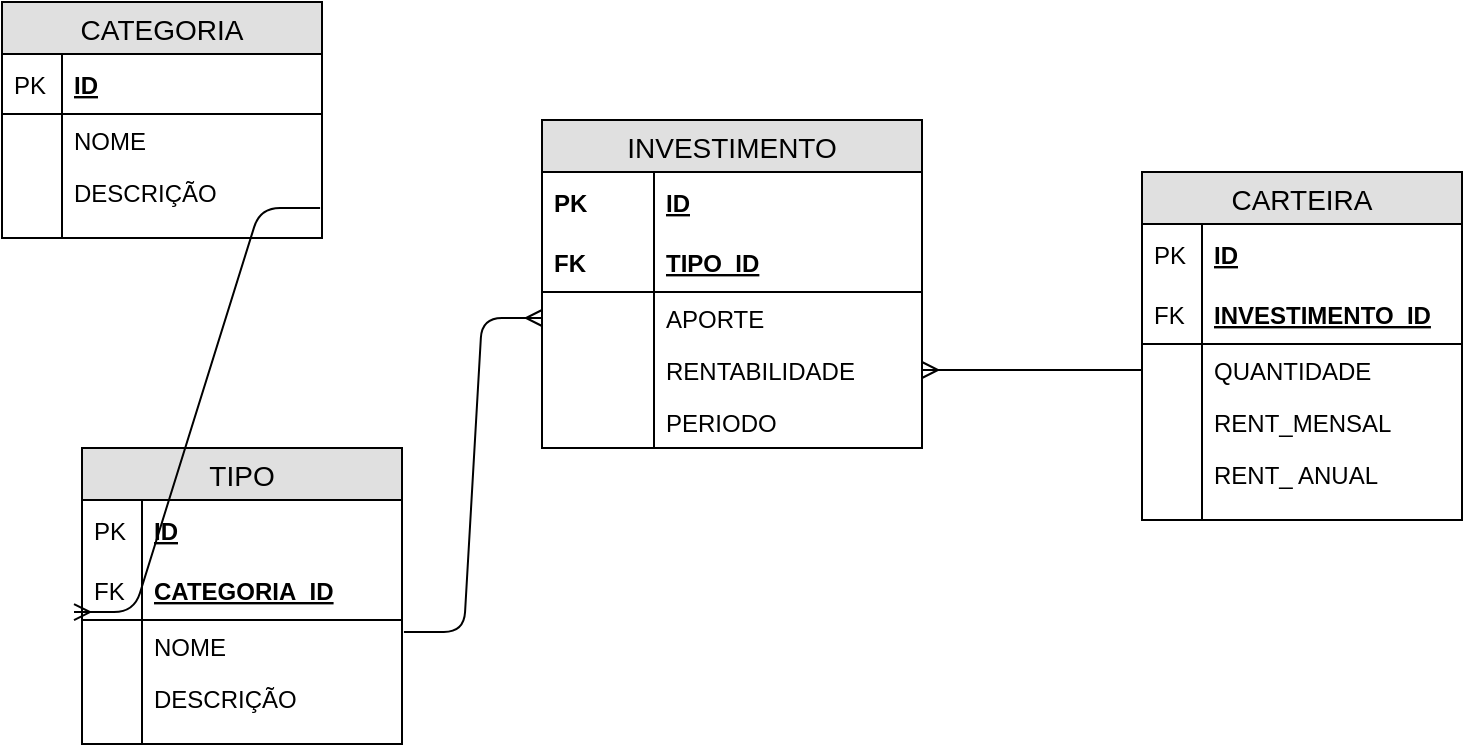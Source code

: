 <mxfile version="12.1.0" type="device" pages="1"><diagram id="bhbD6gBl80s8ff74wEyf" name="Page-1"><mxGraphModel dx="1088" dy="600" grid="1" gridSize="10" guides="1" tooltips="1" connect="1" arrows="1" fold="1" page="1" pageScale="1" pageWidth="827" pageHeight="1169" math="0" shadow="0"><root><mxCell id="0"/><mxCell id="1" parent="0"/><mxCell id="aqWYuEjAw3EtP7QlVH---1" value="CATEGORIA" style="swimlane;fontStyle=0;childLayout=stackLayout;horizontal=1;startSize=26;fillColor=#e0e0e0;horizontalStack=0;resizeParent=1;resizeParentMax=0;resizeLast=0;collapsible=1;marginBottom=0;swimlaneFillColor=#ffffff;align=center;fontSize=14;" vertex="1" parent="1"><mxGeometry x="20" y="30" width="160" height="118" as="geometry"/></mxCell><mxCell id="aqWYuEjAw3EtP7QlVH---2" value="ID" style="shape=partialRectangle;top=0;left=0;right=0;bottom=1;align=left;verticalAlign=middle;fillColor=none;spacingLeft=34;spacingRight=4;overflow=hidden;rotatable=0;points=[[0,0.5],[1,0.5]];portConstraint=eastwest;dropTarget=0;fontStyle=5;fontSize=12;" vertex="1" parent="aqWYuEjAw3EtP7QlVH---1"><mxGeometry y="26" width="160" height="30" as="geometry"/></mxCell><mxCell id="aqWYuEjAw3EtP7QlVH---3" value="PK" style="shape=partialRectangle;top=0;left=0;bottom=0;fillColor=none;align=left;verticalAlign=middle;spacingLeft=4;spacingRight=4;overflow=hidden;rotatable=0;points=[];portConstraint=eastwest;part=1;fontSize=12;" vertex="1" connectable="0" parent="aqWYuEjAw3EtP7QlVH---2"><mxGeometry width="30" height="30" as="geometry"/></mxCell><mxCell id="aqWYuEjAw3EtP7QlVH---4" value="NOME" style="shape=partialRectangle;top=0;left=0;right=0;bottom=0;align=left;verticalAlign=top;fillColor=none;spacingLeft=34;spacingRight=4;overflow=hidden;rotatable=0;points=[[0,0.5],[1,0.5]];portConstraint=eastwest;dropTarget=0;fontSize=12;" vertex="1" parent="aqWYuEjAw3EtP7QlVH---1"><mxGeometry y="56" width="160" height="26" as="geometry"/></mxCell><mxCell id="aqWYuEjAw3EtP7QlVH---5" value="" style="shape=partialRectangle;top=0;left=0;bottom=0;fillColor=none;align=left;verticalAlign=top;spacingLeft=4;spacingRight=4;overflow=hidden;rotatable=0;points=[];portConstraint=eastwest;part=1;fontSize=12;" vertex="1" connectable="0" parent="aqWYuEjAw3EtP7QlVH---4"><mxGeometry width="30" height="26" as="geometry"/></mxCell><mxCell id="aqWYuEjAw3EtP7QlVH---6" value="DESCRIÇÃO" style="shape=partialRectangle;top=0;left=0;right=0;bottom=0;align=left;verticalAlign=top;fillColor=none;spacingLeft=34;spacingRight=4;overflow=hidden;rotatable=0;points=[[0,0.5],[1,0.5]];portConstraint=eastwest;dropTarget=0;fontSize=12;" vertex="1" parent="aqWYuEjAw3EtP7QlVH---1"><mxGeometry y="82" width="160" height="26" as="geometry"/></mxCell><mxCell id="aqWYuEjAw3EtP7QlVH---7" value="" style="shape=partialRectangle;top=0;left=0;bottom=0;fillColor=none;align=left;verticalAlign=top;spacingLeft=4;spacingRight=4;overflow=hidden;rotatable=0;points=[];portConstraint=eastwest;part=1;fontSize=12;" vertex="1" connectable="0" parent="aqWYuEjAw3EtP7QlVH---6"><mxGeometry width="30" height="26" as="geometry"/></mxCell><mxCell id="aqWYuEjAw3EtP7QlVH---10" value="" style="shape=partialRectangle;top=0;left=0;right=0;bottom=0;align=left;verticalAlign=top;fillColor=none;spacingLeft=34;spacingRight=4;overflow=hidden;rotatable=0;points=[[0,0.5],[1,0.5]];portConstraint=eastwest;dropTarget=0;fontSize=12;" vertex="1" parent="aqWYuEjAw3EtP7QlVH---1"><mxGeometry y="108" width="160" height="10" as="geometry"/></mxCell><mxCell id="aqWYuEjAw3EtP7QlVH---11" value="" style="shape=partialRectangle;top=0;left=0;bottom=0;fillColor=none;align=left;verticalAlign=top;spacingLeft=4;spacingRight=4;overflow=hidden;rotatable=0;points=[];portConstraint=eastwest;part=1;fontSize=12;" vertex="1" connectable="0" parent="aqWYuEjAw3EtP7QlVH---10"><mxGeometry width="30" height="10" as="geometry"/></mxCell><mxCell id="aqWYuEjAw3EtP7QlVH---12" value="TIPO" style="swimlane;fontStyle=0;childLayout=stackLayout;horizontal=1;startSize=26;fillColor=#e0e0e0;horizontalStack=0;resizeParent=1;resizeParentMax=0;resizeLast=0;collapsible=1;marginBottom=0;swimlaneFillColor=#ffffff;align=center;fontSize=14;" vertex="1" parent="1"><mxGeometry x="60" y="253" width="160" height="148" as="geometry"/></mxCell><mxCell id="aqWYuEjAw3EtP7QlVH---13" value="ID" style="shape=partialRectangle;top=0;left=0;right=0;bottom=1;align=left;verticalAlign=middle;fillColor=none;spacingLeft=34;spacingRight=4;overflow=hidden;rotatable=0;points=[[0,0.5],[1,0.5]];portConstraint=eastwest;dropTarget=0;fontStyle=5;fontSize=12;strokeColor=none;" vertex="1" parent="aqWYuEjAw3EtP7QlVH---12"><mxGeometry y="26" width="160" height="30" as="geometry"/></mxCell><mxCell id="aqWYuEjAw3EtP7QlVH---14" value="PK" style="shape=partialRectangle;top=0;left=0;bottom=0;fillColor=none;align=left;verticalAlign=middle;spacingLeft=4;spacingRight=4;overflow=hidden;rotatable=0;points=[];portConstraint=eastwest;part=1;fontSize=12;" vertex="1" connectable="0" parent="aqWYuEjAw3EtP7QlVH---13"><mxGeometry width="30" height="30" as="geometry"/></mxCell><mxCell id="aqWYuEjAw3EtP7QlVH---68" value="CATEGORIA_ID" style="shape=partialRectangle;top=0;left=0;right=0;bottom=1;align=left;verticalAlign=middle;fillColor=none;spacingLeft=34;spacingRight=4;overflow=hidden;rotatable=0;points=[[0,0.5],[1,0.5]];portConstraint=eastwest;dropTarget=0;fontStyle=5;fontSize=12;" vertex="1" parent="aqWYuEjAw3EtP7QlVH---12"><mxGeometry y="56" width="160" height="30" as="geometry"/></mxCell><mxCell id="aqWYuEjAw3EtP7QlVH---69" value="FK" style="shape=partialRectangle;top=0;left=0;bottom=0;fillColor=none;align=left;verticalAlign=middle;spacingLeft=4;spacingRight=4;overflow=hidden;rotatable=0;points=[];portConstraint=eastwest;part=1;fontSize=12;" vertex="1" connectable="0" parent="aqWYuEjAw3EtP7QlVH---68"><mxGeometry width="30" height="30" as="geometry"/></mxCell><mxCell id="aqWYuEjAw3EtP7QlVH---15" value="NOME" style="shape=partialRectangle;top=0;left=0;right=0;bottom=0;align=left;verticalAlign=top;fillColor=none;spacingLeft=34;spacingRight=4;overflow=hidden;rotatable=0;points=[[0,0.5],[1,0.5]];portConstraint=eastwest;dropTarget=0;fontSize=12;" vertex="1" parent="aqWYuEjAw3EtP7QlVH---12"><mxGeometry y="86" width="160" height="26" as="geometry"/></mxCell><mxCell id="aqWYuEjAw3EtP7QlVH---16" value="" style="shape=partialRectangle;top=0;left=0;bottom=0;fillColor=none;align=left;verticalAlign=top;spacingLeft=4;spacingRight=4;overflow=hidden;rotatable=0;points=[];portConstraint=eastwest;part=1;fontSize=12;" vertex="1" connectable="0" parent="aqWYuEjAw3EtP7QlVH---15"><mxGeometry width="30" height="26" as="geometry"/></mxCell><mxCell id="aqWYuEjAw3EtP7QlVH---17" value="DESCRIÇÃO" style="shape=partialRectangle;top=0;left=0;right=0;bottom=0;align=left;verticalAlign=top;fillColor=none;spacingLeft=34;spacingRight=4;overflow=hidden;rotatable=0;points=[[0,0.5],[1,0.5]];portConstraint=eastwest;dropTarget=0;fontSize=12;" vertex="1" parent="aqWYuEjAw3EtP7QlVH---12"><mxGeometry y="112" width="160" height="26" as="geometry"/></mxCell><mxCell id="aqWYuEjAw3EtP7QlVH---18" value="" style="shape=partialRectangle;top=0;left=0;bottom=0;fillColor=none;align=left;verticalAlign=top;spacingLeft=4;spacingRight=4;overflow=hidden;rotatable=0;points=[];portConstraint=eastwest;part=1;fontSize=12;" vertex="1" connectable="0" parent="aqWYuEjAw3EtP7QlVH---17"><mxGeometry width="30" height="26" as="geometry"/></mxCell><mxCell id="aqWYuEjAw3EtP7QlVH---21" value="" style="shape=partialRectangle;top=0;left=0;right=0;bottom=0;align=left;verticalAlign=top;fillColor=none;spacingLeft=34;spacingRight=4;overflow=hidden;rotatable=0;points=[[0,0.5],[1,0.5]];portConstraint=eastwest;dropTarget=0;fontSize=12;" vertex="1" parent="aqWYuEjAw3EtP7QlVH---12"><mxGeometry y="138" width="160" height="10" as="geometry"/></mxCell><mxCell id="aqWYuEjAw3EtP7QlVH---22" value="" style="shape=partialRectangle;top=0;left=0;bottom=0;fillColor=none;align=left;verticalAlign=top;spacingLeft=4;spacingRight=4;overflow=hidden;rotatable=0;points=[];portConstraint=eastwest;part=1;fontSize=12;" vertex="1" connectable="0" parent="aqWYuEjAw3EtP7QlVH---21"><mxGeometry width="30" height="10" as="geometry"/></mxCell><mxCell id="aqWYuEjAw3EtP7QlVH---34" value="CARTEIRA" style="swimlane;fontStyle=0;childLayout=stackLayout;horizontal=1;startSize=26;fillColor=#e0e0e0;horizontalStack=0;resizeParent=1;resizeParentMax=0;resizeLast=0;collapsible=1;marginBottom=0;swimlaneFillColor=#ffffff;align=center;fontSize=14;" vertex="1" parent="1"><mxGeometry x="590" y="115" width="160" height="174" as="geometry"/></mxCell><mxCell id="aqWYuEjAw3EtP7QlVH---35" value="ID" style="shape=partialRectangle;top=0;left=0;right=0;bottom=1;align=left;verticalAlign=middle;fillColor=none;spacingLeft=34;spacingRight=4;overflow=hidden;rotatable=0;points=[[0,0.5],[1,0.5]];portConstraint=eastwest;dropTarget=0;fontStyle=5;fontSize=12;strokeColor=none;" vertex="1" parent="aqWYuEjAw3EtP7QlVH---34"><mxGeometry y="26" width="160" height="30" as="geometry"/></mxCell><mxCell id="aqWYuEjAw3EtP7QlVH---36" value="PK" style="shape=partialRectangle;top=0;left=0;bottom=0;fillColor=none;align=left;verticalAlign=middle;spacingLeft=4;spacingRight=4;overflow=hidden;rotatable=0;points=[];portConstraint=eastwest;part=1;fontSize=12;" vertex="1" connectable="0" parent="aqWYuEjAw3EtP7QlVH---35"><mxGeometry width="30" height="30" as="geometry"/></mxCell><mxCell id="aqWYuEjAw3EtP7QlVH---70" value="INVESTIMENTO_ID" style="shape=partialRectangle;top=0;left=0;right=0;bottom=1;align=left;verticalAlign=middle;fillColor=none;spacingLeft=34;spacingRight=4;overflow=hidden;rotatable=0;points=[[0,0.5],[1,0.5]];portConstraint=eastwest;dropTarget=0;fontStyle=5;fontSize=12;" vertex="1" parent="aqWYuEjAw3EtP7QlVH---34"><mxGeometry y="56" width="160" height="30" as="geometry"/></mxCell><mxCell id="aqWYuEjAw3EtP7QlVH---71" value="FK" style="shape=partialRectangle;top=0;left=0;bottom=0;fillColor=none;align=left;verticalAlign=middle;spacingLeft=4;spacingRight=4;overflow=hidden;rotatable=0;points=[];portConstraint=eastwest;part=1;fontSize=12;" vertex="1" connectable="0" parent="aqWYuEjAw3EtP7QlVH---70"><mxGeometry width="30" height="30" as="geometry"/></mxCell><mxCell id="aqWYuEjAw3EtP7QlVH---37" value="QUANTIDADE" style="shape=partialRectangle;top=0;left=0;right=0;bottom=0;align=left;verticalAlign=top;fillColor=none;spacingLeft=34;spacingRight=4;overflow=hidden;rotatable=0;points=[[0,0.5],[1,0.5]];portConstraint=eastwest;dropTarget=0;fontSize=12;" vertex="1" parent="aqWYuEjAw3EtP7QlVH---34"><mxGeometry y="86" width="160" height="26" as="geometry"/></mxCell><mxCell id="aqWYuEjAw3EtP7QlVH---38" value="" style="shape=partialRectangle;top=0;left=0;bottom=0;fillColor=none;align=left;verticalAlign=top;spacingLeft=4;spacingRight=4;overflow=hidden;rotatable=0;points=[];portConstraint=eastwest;part=1;fontSize=12;" vertex="1" connectable="0" parent="aqWYuEjAw3EtP7QlVH---37"><mxGeometry width="30" height="26" as="geometry"/></mxCell><mxCell id="aqWYuEjAw3EtP7QlVH---39" value="RENT_MENSAL" style="shape=partialRectangle;top=0;left=0;right=0;bottom=0;align=left;verticalAlign=top;fillColor=none;spacingLeft=34;spacingRight=4;overflow=hidden;rotatable=0;points=[[0,0.5],[1,0.5]];portConstraint=eastwest;dropTarget=0;fontSize=12;" vertex="1" parent="aqWYuEjAw3EtP7QlVH---34"><mxGeometry y="112" width="160" height="26" as="geometry"/></mxCell><mxCell id="aqWYuEjAw3EtP7QlVH---40" value="" style="shape=partialRectangle;top=0;left=0;bottom=0;fillColor=none;align=left;verticalAlign=top;spacingLeft=4;spacingRight=4;overflow=hidden;rotatable=0;points=[];portConstraint=eastwest;part=1;fontSize=12;" vertex="1" connectable="0" parent="aqWYuEjAw3EtP7QlVH---39"><mxGeometry width="30" height="26" as="geometry"/></mxCell><mxCell id="aqWYuEjAw3EtP7QlVH---41" value="RENT_ ANUAL" style="shape=partialRectangle;top=0;left=0;right=0;bottom=0;align=left;verticalAlign=top;fillColor=none;spacingLeft=34;spacingRight=4;overflow=hidden;rotatable=0;points=[[0,0.5],[1,0.5]];portConstraint=eastwest;dropTarget=0;fontSize=12;" vertex="1" parent="aqWYuEjAw3EtP7QlVH---34"><mxGeometry y="138" width="160" height="26" as="geometry"/></mxCell><mxCell id="aqWYuEjAw3EtP7QlVH---42" value="" style="shape=partialRectangle;top=0;left=0;bottom=0;fillColor=none;align=left;verticalAlign=top;spacingLeft=4;spacingRight=4;overflow=hidden;rotatable=0;points=[];portConstraint=eastwest;part=1;fontSize=12;" vertex="1" connectable="0" parent="aqWYuEjAw3EtP7QlVH---41"><mxGeometry width="30" height="26" as="geometry"/></mxCell><mxCell id="aqWYuEjAw3EtP7QlVH---43" value="" style="shape=partialRectangle;top=0;left=0;right=0;bottom=0;align=left;verticalAlign=top;fillColor=none;spacingLeft=34;spacingRight=4;overflow=hidden;rotatable=0;points=[[0,0.5],[1,0.5]];portConstraint=eastwest;dropTarget=0;fontSize=12;" vertex="1" parent="aqWYuEjAw3EtP7QlVH---34"><mxGeometry y="164" width="160" height="10" as="geometry"/></mxCell><mxCell id="aqWYuEjAw3EtP7QlVH---44" value="" style="shape=partialRectangle;top=0;left=0;bottom=0;fillColor=none;align=left;verticalAlign=top;spacingLeft=4;spacingRight=4;overflow=hidden;rotatable=0;points=[];portConstraint=eastwest;part=1;fontSize=12;" vertex="1" connectable="0" parent="aqWYuEjAw3EtP7QlVH---43"><mxGeometry width="30" height="10" as="geometry"/></mxCell><mxCell id="aqWYuEjAw3EtP7QlVH---55" value="INVESTIMENTO" style="swimlane;fontStyle=0;childLayout=stackLayout;horizontal=1;startSize=26;fillColor=#e0e0e0;horizontalStack=0;resizeParent=1;resizeParentMax=0;resizeLast=0;collapsible=1;marginBottom=0;swimlaneFillColor=#ffffff;align=center;fontSize=14;" vertex="1" parent="1"><mxGeometry x="290" y="89" width="190" height="164" as="geometry"/></mxCell><mxCell id="aqWYuEjAw3EtP7QlVH---56" value="ID" style="shape=partialRectangle;top=0;left=0;right=0;bottom=0;align=left;verticalAlign=middle;fillColor=none;spacingLeft=60;spacingRight=4;overflow=hidden;rotatable=0;points=[[0,0.5],[1,0.5]];portConstraint=eastwest;dropTarget=0;fontStyle=5;fontSize=12;" vertex="1" parent="aqWYuEjAw3EtP7QlVH---55"><mxGeometry y="26" width="190" height="30" as="geometry"/></mxCell><mxCell id="aqWYuEjAw3EtP7QlVH---57" value="PK" style="shape=partialRectangle;fontStyle=1;top=0;left=0;bottom=0;fillColor=none;align=left;verticalAlign=middle;spacingLeft=4;spacingRight=4;overflow=hidden;rotatable=0;points=[];portConstraint=eastwest;part=1;fontSize=12;" vertex="1" connectable="0" parent="aqWYuEjAw3EtP7QlVH---56"><mxGeometry width="56" height="30" as="geometry"/></mxCell><mxCell id="aqWYuEjAw3EtP7QlVH---58" value="TIPO_ID" style="shape=partialRectangle;top=0;left=0;right=0;bottom=1;align=left;verticalAlign=middle;fillColor=none;spacingLeft=60;spacingRight=4;overflow=hidden;rotatable=0;points=[[0,0.5],[1,0.5]];portConstraint=eastwest;dropTarget=0;fontStyle=5;fontSize=12;strokeColor=#000000;" vertex="1" parent="aqWYuEjAw3EtP7QlVH---55"><mxGeometry y="56" width="190" height="30" as="geometry"/></mxCell><mxCell id="aqWYuEjAw3EtP7QlVH---59" value="FK" style="shape=partialRectangle;fontStyle=1;top=0;left=0;bottom=0;fillColor=none;align=left;verticalAlign=middle;spacingLeft=4;spacingRight=4;overflow=hidden;rotatable=0;points=[];portConstraint=eastwest;part=1;fontSize=12;" vertex="1" connectable="0" parent="aqWYuEjAw3EtP7QlVH---58"><mxGeometry width="56" height="30" as="geometry"/></mxCell><mxCell id="aqWYuEjAw3EtP7QlVH---60" value="APORTE" style="shape=partialRectangle;top=0;left=0;right=0;bottom=0;align=left;verticalAlign=top;fillColor=none;spacingLeft=60;spacingRight=4;overflow=hidden;rotatable=0;points=[[0,0.5],[1,0.5]];portConstraint=eastwest;dropTarget=0;fontSize=12;" vertex="1" parent="aqWYuEjAw3EtP7QlVH---55"><mxGeometry y="86" width="190" height="26" as="geometry"/></mxCell><mxCell id="aqWYuEjAw3EtP7QlVH---61" value="" style="shape=partialRectangle;top=0;left=0;bottom=0;fillColor=none;align=left;verticalAlign=top;spacingLeft=4;spacingRight=4;overflow=hidden;rotatable=0;points=[];portConstraint=eastwest;part=1;fontSize=12;" vertex="1" connectable="0" parent="aqWYuEjAw3EtP7QlVH---60"><mxGeometry width="56" height="26" as="geometry"/></mxCell><mxCell id="aqWYuEjAw3EtP7QlVH---64" value="RENTABILIDADE" style="shape=partialRectangle;top=0;left=0;right=0;bottom=0;align=left;verticalAlign=top;fillColor=none;spacingLeft=60;spacingRight=4;overflow=hidden;rotatable=0;points=[[0,0.5],[1,0.5]];portConstraint=eastwest;dropTarget=0;fontSize=12;" vertex="1" parent="aqWYuEjAw3EtP7QlVH---55"><mxGeometry y="112" width="190" height="26" as="geometry"/></mxCell><mxCell id="aqWYuEjAw3EtP7QlVH---65" value="" style="shape=partialRectangle;top=0;left=0;bottom=0;fillColor=none;align=left;verticalAlign=top;spacingLeft=4;spacingRight=4;overflow=hidden;rotatable=0;points=[];portConstraint=eastwest;part=1;fontSize=12;" vertex="1" connectable="0" parent="aqWYuEjAw3EtP7QlVH---64"><mxGeometry width="56" height="26" as="geometry"/></mxCell><mxCell id="aqWYuEjAw3EtP7QlVH---66" value="PERIODO" style="shape=partialRectangle;top=0;left=0;right=0;bottom=0;align=left;verticalAlign=top;fillColor=none;spacingLeft=60;spacingRight=4;overflow=hidden;rotatable=0;points=[[0,0.5],[1,0.5]];portConstraint=eastwest;dropTarget=0;fontSize=12;" vertex="1" parent="aqWYuEjAw3EtP7QlVH---55"><mxGeometry y="138" width="190" height="26" as="geometry"/></mxCell><mxCell id="aqWYuEjAw3EtP7QlVH---67" value="" style="shape=partialRectangle;top=0;left=0;bottom=0;fillColor=none;align=left;verticalAlign=top;spacingLeft=4;spacingRight=4;overflow=hidden;rotatable=0;points=[];portConstraint=eastwest;part=1;fontSize=12;" vertex="1" connectable="0" parent="aqWYuEjAw3EtP7QlVH---66"><mxGeometry width="56" height="26" as="geometry"/></mxCell><mxCell id="aqWYuEjAw3EtP7QlVH---72" value="" style="edgeStyle=entityRelationEdgeStyle;fontSize=12;html=1;endArrow=ERmany;entryX=0;entryY=0.5;entryDx=0;entryDy=0;exitX=1.006;exitY=0.231;exitDx=0;exitDy=0;exitPerimeter=0;" edge="1" parent="1" source="aqWYuEjAw3EtP7QlVH---15" target="aqWYuEjAw3EtP7QlVH---60"><mxGeometry width="100" height="100" relative="1" as="geometry"><mxPoint x="150" y="309" as="sourcePoint"/><mxPoint x="250" y="209" as="targetPoint"/></mxGeometry></mxCell><mxCell id="aqWYuEjAw3EtP7QlVH---77" value="" style="edgeStyle=entityRelationEdgeStyle;fontSize=12;html=1;endArrow=ERmany;entryX=-0.025;entryY=0.867;entryDx=0;entryDy=0;entryPerimeter=0;exitX=0.994;exitY=-0.5;exitDx=0;exitDy=0;exitPerimeter=0;" edge="1" parent="1" source="aqWYuEjAw3EtP7QlVH---10" target="aqWYuEjAw3EtP7QlVH---68"><mxGeometry width="100" height="100" relative="1" as="geometry"><mxPoint x="100" y="145" as="sourcePoint"/><mxPoint x="90" y="200" as="targetPoint"/></mxGeometry></mxCell><mxCell id="aqWYuEjAw3EtP7QlVH---78" value="" style="fontSize=12;html=1;endArrow=ERmany;entryX=1;entryY=0.5;entryDx=0;entryDy=0;exitX=0;exitY=0.5;exitDx=0;exitDy=0;" edge="1" parent="1" source="aqWYuEjAw3EtP7QlVH---37" target="aqWYuEjAw3EtP7QlVH---64"><mxGeometry width="100" height="100" relative="1" as="geometry"><mxPoint x="490" y="409" as="sourcePoint"/><mxPoint x="580" y="309" as="targetPoint"/></mxGeometry></mxCell></root></mxGraphModel></diagram></mxfile>